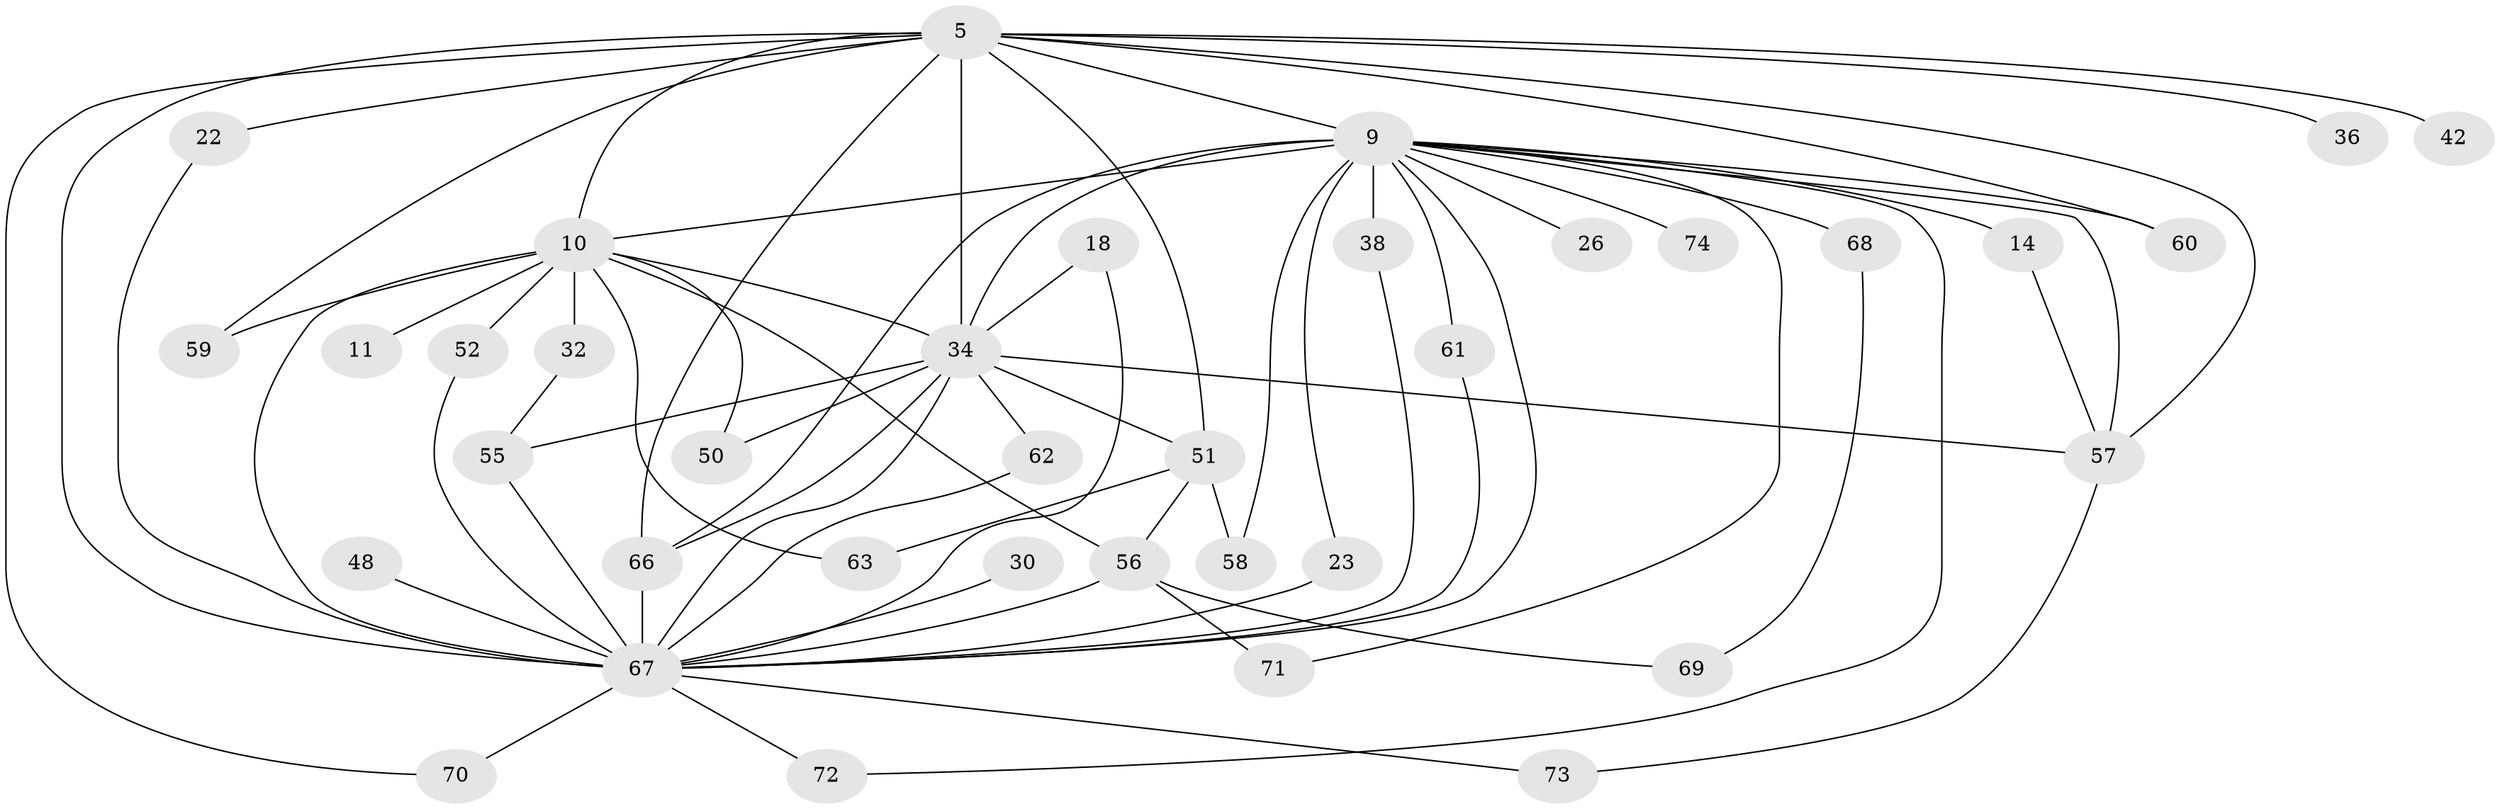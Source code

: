 // original degree distribution, {18: 0.013513513513513514, 17: 0.02702702702702703, 14: 0.02702702702702703, 15: 0.02702702702702703, 19: 0.02702702702702703, 26: 0.013513513513513514, 2: 0.4864864864864865, 5: 0.05405405405405406, 4: 0.10810810810810811, 3: 0.21621621621621623}
// Generated by graph-tools (version 1.1) at 2025/43/03/09/25 04:43:10]
// undirected, 37 vertices, 70 edges
graph export_dot {
graph [start="1"]
  node [color=gray90,style=filled];
  5 [super="+2"];
  9 [super="+6"];
  10 [super="+4"];
  11;
  14;
  18;
  22;
  23 [super="+16"];
  26;
  30;
  32;
  34 [super="+33+8"];
  36;
  38;
  42;
  48 [super="+27"];
  50;
  51 [super="+24+39"];
  52 [super="+40"];
  55 [super="+28+31"];
  56 [super="+47"];
  57 [super="+49+45"];
  58;
  59;
  60 [super="+46"];
  61;
  62;
  63;
  66 [super="+25+54+53"];
  67 [super="+37+65+7"];
  68;
  69;
  70;
  71;
  72;
  73;
  74;
  5 -- 9 [weight=4];
  5 -- 10 [weight=4];
  5 -- 22;
  5 -- 36 [weight=2];
  5 -- 42 [weight=2];
  5 -- 59;
  5 -- 70;
  5 -- 51 [weight=2];
  5 -- 66 [weight=2];
  5 -- 34 [weight=4];
  5 -- 60;
  5 -- 57 [weight=3];
  5 -- 67 [weight=5];
  9 -- 10 [weight=4];
  9 -- 14 [weight=2];
  9 -- 38 [weight=2];
  9 -- 61;
  9 -- 68 [weight=2];
  9 -- 71;
  9 -- 72;
  9 -- 74 [weight=2];
  9 -- 26;
  9 -- 58;
  9 -- 23;
  9 -- 66;
  9 -- 34 [weight=5];
  9 -- 60;
  9 -- 57 [weight=2];
  9 -- 67 [weight=4];
  10 -- 11 [weight=2];
  10 -- 50;
  10 -- 52 [weight=2];
  10 -- 59;
  10 -- 32;
  10 -- 63;
  10 -- 56 [weight=2];
  10 -- 34 [weight=4];
  10 -- 67 [weight=6];
  14 -- 57;
  18 -- 34;
  18 -- 67;
  22 -- 67;
  23 -- 67 [weight=2];
  30 -- 67;
  32 -- 55;
  34 -- 66;
  34 -- 67 [weight=6];
  34 -- 50;
  34 -- 51;
  34 -- 55 [weight=2];
  34 -- 62;
  34 -- 57;
  38 -- 67;
  48 -- 67;
  51 -- 56 [weight=2];
  51 -- 58;
  51 -- 63;
  52 -- 67;
  55 -- 67 [weight=2];
  56 -- 69;
  56 -- 71;
  56 -- 67 [weight=2];
  57 -- 73;
  61 -- 67;
  62 -- 67;
  66 -- 67 [weight=7];
  67 -- 70;
  67 -- 72;
  67 -- 73;
  68 -- 69;
}
